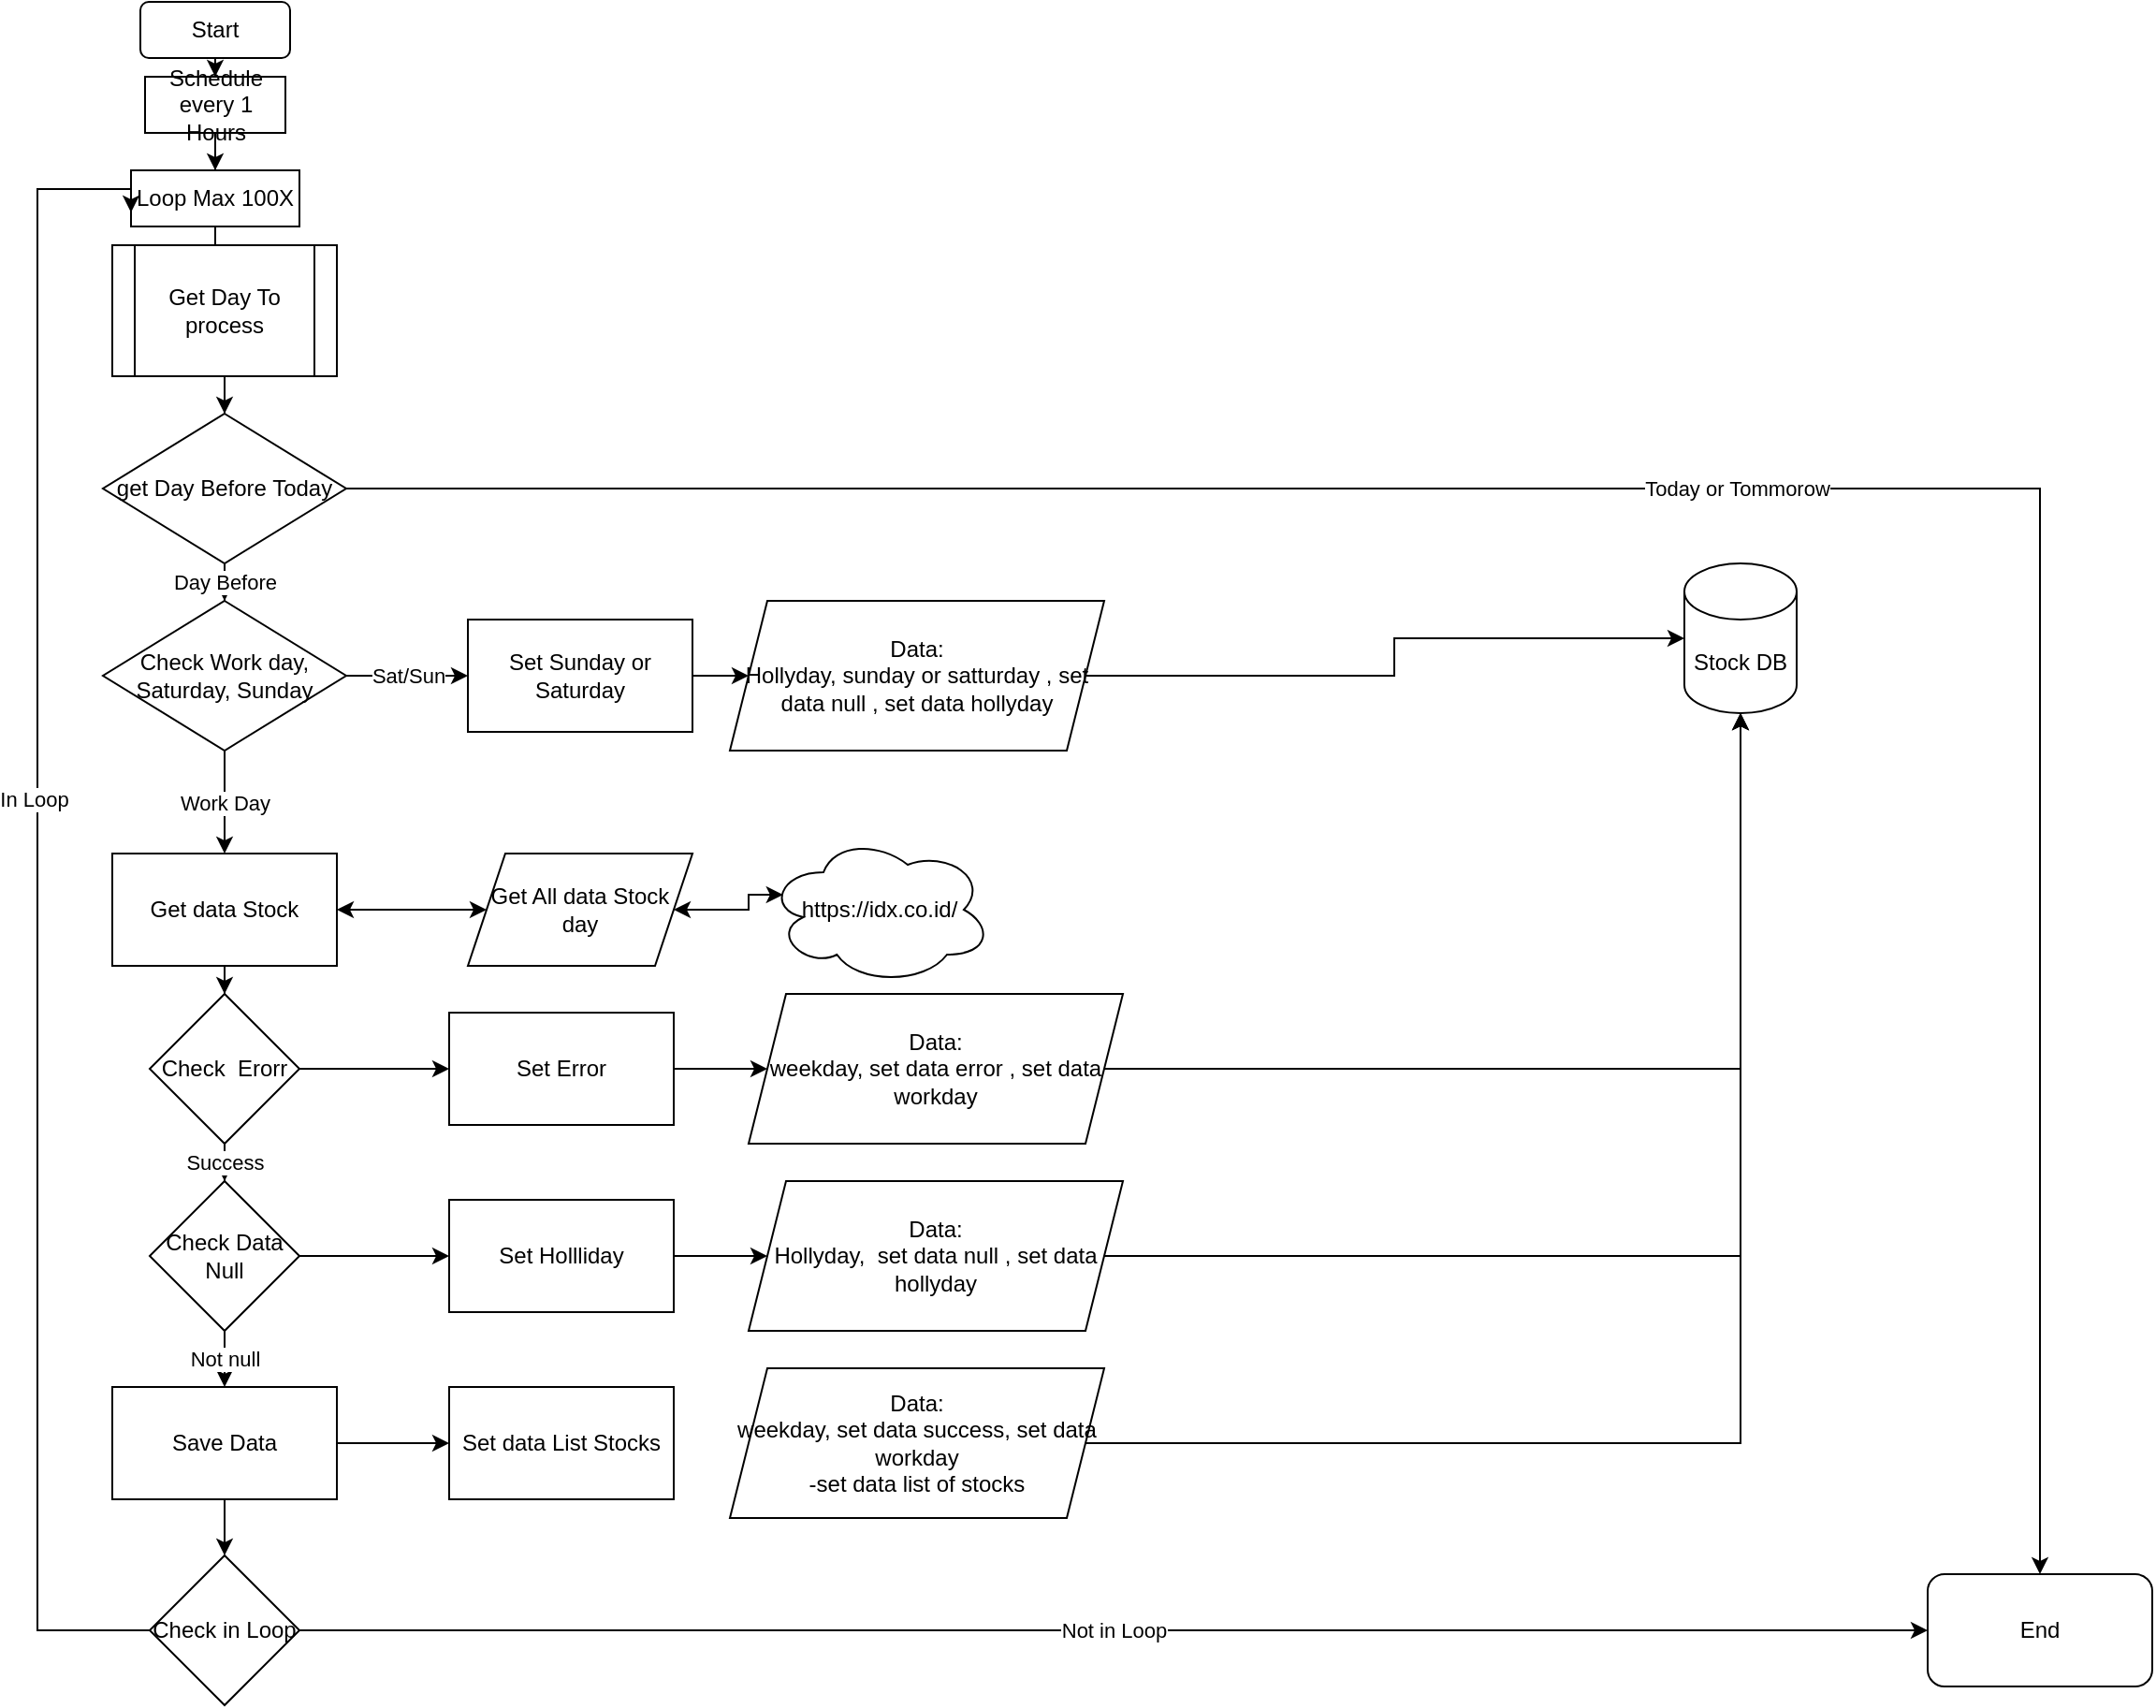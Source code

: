 <mxfile version="19.0.3" type="device"><diagram name="Page-1" id="8ce9d11a-91a2-4d17-14d8-a56ed91bf033"><mxGraphModel dx="1483" dy="1791" grid="1" gridSize="10" guides="1" tooltips="1" connect="1" arrows="1" fold="1" page="1" pageScale="1" pageWidth="1100" pageHeight="850" background="none" math="0" shadow="0"><root><mxCell id="0"/><mxCell id="1" parent="0"/><mxCell id="T50eUzGw2Pn-1HOos3Ek-21" value="" style="edgeStyle=orthogonalEdgeStyle;rounded=0;orthogonalLoop=1;jettySize=auto;html=1;entryX=0.5;entryY=0;entryDx=0;entryDy=0;" edge="1" parent="1" source="T50eUzGw2Pn-1HOos3Ek-2" target="T50eUzGw2Pn-1HOos3Ek-43"><mxGeometry relative="1" as="geometry"><mxPoint x="145" y="20" as="targetPoint"/></mxGeometry></mxCell><mxCell id="T50eUzGw2Pn-1HOos3Ek-2" value="Start" style="rounded=1;whiteSpace=wrap;html=1;" vertex="1" parent="1"><mxGeometry x="105" y="-30" width="80" height="30" as="geometry"/></mxCell><mxCell id="T50eUzGw2Pn-1HOos3Ek-22" value="" style="edgeStyle=orthogonalEdgeStyle;rounded=0;orthogonalLoop=1;jettySize=auto;html=1;" edge="1" parent="1" source="T50eUzGw2Pn-1HOos3Ek-3" target="T50eUzGw2Pn-1HOos3Ek-6"><mxGeometry relative="1" as="geometry"/></mxCell><mxCell id="T50eUzGw2Pn-1HOos3Ek-3" value="Loop Max 100X" style="rounded=0;whiteSpace=wrap;html=1;" vertex="1" parent="1"><mxGeometry x="100" y="60" width="90" height="30" as="geometry"/></mxCell><mxCell id="T50eUzGw2Pn-1HOos3Ek-23" style="edgeStyle=orthogonalEdgeStyle;rounded=0;orthogonalLoop=1;jettySize=auto;html=1;" edge="1" parent="1" source="T50eUzGw2Pn-1HOos3Ek-6" target="T50eUzGw2Pn-1HOos3Ek-8"><mxGeometry relative="1" as="geometry"/></mxCell><mxCell id="T50eUzGw2Pn-1HOos3Ek-6" value="Get Day To process" style="shape=process;whiteSpace=wrap;html=1;backgroundOutline=1;" vertex="1" parent="1"><mxGeometry x="90" y="100" width="120" height="70" as="geometry"/></mxCell><mxCell id="T50eUzGw2Pn-1HOos3Ek-11" value="Today or Tommorow" style="edgeStyle=orthogonalEdgeStyle;rounded=0;orthogonalLoop=1;jettySize=auto;html=1;" edge="1" parent="1" source="T50eUzGw2Pn-1HOos3Ek-8" target="T50eUzGw2Pn-1HOos3Ek-10"><mxGeometry relative="1" as="geometry"/></mxCell><mxCell id="T50eUzGw2Pn-1HOos3Ek-14" value="Day Before" style="edgeStyle=orthogonalEdgeStyle;rounded=0;orthogonalLoop=1;jettySize=auto;html=1;entryX=0.5;entryY=0;entryDx=0;entryDy=0;" edge="1" parent="1" source="T50eUzGw2Pn-1HOos3Ek-8" target="T50eUzGw2Pn-1HOos3Ek-12"><mxGeometry relative="1" as="geometry"/></mxCell><mxCell id="T50eUzGw2Pn-1HOos3Ek-8" value="get Day Before Today" style="rhombus;whiteSpace=wrap;html=1;" vertex="1" parent="1"><mxGeometry x="85" y="190" width="130" height="80" as="geometry"/></mxCell><mxCell id="T50eUzGw2Pn-1HOos3Ek-10" value="End" style="rounded=1;whiteSpace=wrap;html=1;" vertex="1" parent="1"><mxGeometry x="1060" y="810" width="120" height="60" as="geometry"/></mxCell><mxCell id="T50eUzGw2Pn-1HOos3Ek-20" value="Sat/Sun" style="edgeStyle=orthogonalEdgeStyle;rounded=0;orthogonalLoop=1;jettySize=auto;html=1;entryX=0;entryY=0.5;entryDx=0;entryDy=0;" edge="1" parent="1" source="T50eUzGw2Pn-1HOos3Ek-12" target="T50eUzGw2Pn-1HOos3Ek-15"><mxGeometry relative="1" as="geometry"><Array as="points"><mxPoint x="230" y="330"/><mxPoint x="230" y="330"/></Array></mxGeometry></mxCell><mxCell id="T50eUzGw2Pn-1HOos3Ek-27" value="Work Day" style="edgeStyle=orthogonalEdgeStyle;rounded=0;orthogonalLoop=1;jettySize=auto;html=1;" edge="1" parent="1" source="T50eUzGw2Pn-1HOos3Ek-12" target="T50eUzGw2Pn-1HOos3Ek-24"><mxGeometry relative="1" as="geometry"/></mxCell><mxCell id="T50eUzGw2Pn-1HOos3Ek-12" value="Check Work day, Saturday, Sunday" style="rhombus;whiteSpace=wrap;html=1;" vertex="1" parent="1"><mxGeometry x="85" y="290" width="130" height="80" as="geometry"/></mxCell><mxCell id="T50eUzGw2Pn-1HOos3Ek-19" style="edgeStyle=orthogonalEdgeStyle;rounded=0;orthogonalLoop=1;jettySize=auto;html=1;entryX=0;entryY=0.5;entryDx=0;entryDy=0;" edge="1" parent="1" source="T50eUzGw2Pn-1HOos3Ek-15" target="T50eUzGw2Pn-1HOos3Ek-17"><mxGeometry relative="1" as="geometry"/></mxCell><mxCell id="T50eUzGw2Pn-1HOos3Ek-15" value="Set Sunday or Saturday" style="rounded=0;whiteSpace=wrap;html=1;" vertex="1" parent="1"><mxGeometry x="280" y="300" width="120" height="60" as="geometry"/></mxCell><mxCell id="T50eUzGw2Pn-1HOos3Ek-16" value="Stock DB" style="shape=cylinder3;whiteSpace=wrap;html=1;boundedLbl=1;backgroundOutline=1;size=15;" vertex="1" parent="1"><mxGeometry x="930" y="270" width="60" height="80" as="geometry"/></mxCell><mxCell id="T50eUzGw2Pn-1HOos3Ek-18" style="edgeStyle=orthogonalEdgeStyle;rounded=0;orthogonalLoop=1;jettySize=auto;html=1;entryX=0;entryY=0.5;entryDx=0;entryDy=0;entryPerimeter=0;" edge="1" parent="1" source="T50eUzGw2Pn-1HOos3Ek-17" target="T50eUzGw2Pn-1HOos3Ek-16"><mxGeometry relative="1" as="geometry"/></mxCell><mxCell id="T50eUzGw2Pn-1HOos3Ek-17" value="Data:&lt;br&gt;Hollyday, sunday or satturday , set data null , set data hollyday" style="shape=parallelogram;perimeter=parallelogramPerimeter;whiteSpace=wrap;html=1;fixedSize=1;" vertex="1" parent="1"><mxGeometry x="420" y="290" width="200" height="80" as="geometry"/></mxCell><mxCell id="T50eUzGw2Pn-1HOos3Ek-35" style="edgeStyle=orthogonalEdgeStyle;rounded=0;orthogonalLoop=1;jettySize=auto;html=1;entryX=0.5;entryY=0;entryDx=0;entryDy=0;" edge="1" parent="1" source="T50eUzGw2Pn-1HOos3Ek-24" target="T50eUzGw2Pn-1HOos3Ek-32"><mxGeometry relative="1" as="geometry"/></mxCell><mxCell id="T50eUzGw2Pn-1HOos3Ek-24" value="Get data Stock" style="rounded=0;whiteSpace=wrap;html=1;" vertex="1" parent="1"><mxGeometry x="90" y="425" width="120" height="60" as="geometry"/></mxCell><mxCell id="T50eUzGw2Pn-1HOos3Ek-25" value="https://idx.co.id/" style="ellipse;shape=cloud;whiteSpace=wrap;html=1;" vertex="1" parent="1"><mxGeometry x="440" y="415" width="120" height="80" as="geometry"/></mxCell><mxCell id="T50eUzGw2Pn-1HOos3Ek-31" style="edgeStyle=orthogonalEdgeStyle;rounded=0;orthogonalLoop=1;jettySize=auto;html=1;entryX=0.07;entryY=0.4;entryDx=0;entryDy=0;entryPerimeter=0;startArrow=classic;startFill=1;" edge="1" parent="1" source="T50eUzGw2Pn-1HOos3Ek-26" target="T50eUzGw2Pn-1HOos3Ek-25"><mxGeometry relative="1" as="geometry"><Array as="points"><mxPoint x="430" y="455"/><mxPoint x="430" y="447"/></Array></mxGeometry></mxCell><mxCell id="T50eUzGw2Pn-1HOos3Ek-26" value="Get All data Stock day" style="shape=parallelogram;perimeter=parallelogramPerimeter;whiteSpace=wrap;html=1;fixedSize=1;" vertex="1" parent="1"><mxGeometry x="280" y="425" width="120" height="60" as="geometry"/></mxCell><mxCell id="T50eUzGw2Pn-1HOos3Ek-29" value="" style="endArrow=classic;startArrow=classic;html=1;rounded=0;exitX=1;exitY=0.5;exitDx=0;exitDy=0;entryX=0;entryY=0.5;entryDx=0;entryDy=0;" edge="1" parent="1" source="T50eUzGw2Pn-1HOos3Ek-24" target="T50eUzGw2Pn-1HOos3Ek-26"><mxGeometry width="50" height="50" relative="1" as="geometry"><mxPoint x="270" y="450" as="sourcePoint"/><mxPoint x="270" y="460" as="targetPoint"/></mxGeometry></mxCell><mxCell id="T50eUzGw2Pn-1HOos3Ek-36" value="Success" style="edgeStyle=orthogonalEdgeStyle;rounded=0;orthogonalLoop=1;jettySize=auto;html=1;" edge="1" parent="1" source="T50eUzGw2Pn-1HOos3Ek-32" target="T50eUzGw2Pn-1HOos3Ek-33"><mxGeometry relative="1" as="geometry"/></mxCell><mxCell id="T50eUzGw2Pn-1HOos3Ek-53" value="" style="edgeStyle=orthogonalEdgeStyle;rounded=0;orthogonalLoop=1;jettySize=auto;html=1;startArrow=none;startFill=0;" edge="1" parent="1" source="T50eUzGw2Pn-1HOos3Ek-32" target="T50eUzGw2Pn-1HOos3Ek-45"><mxGeometry relative="1" as="geometry"/></mxCell><mxCell id="T50eUzGw2Pn-1HOos3Ek-32" value="Check&amp;nbsp; Erorr" style="rhombus;whiteSpace=wrap;html=1;" vertex="1" parent="1"><mxGeometry x="110" y="500" width="80" height="80" as="geometry"/></mxCell><mxCell id="T50eUzGw2Pn-1HOos3Ek-37" value="Not null" style="edgeStyle=orthogonalEdgeStyle;rounded=0;orthogonalLoop=1;jettySize=auto;html=1;" edge="1" parent="1" source="T50eUzGw2Pn-1HOos3Ek-33" target="T50eUzGw2Pn-1HOos3Ek-34"><mxGeometry relative="1" as="geometry"/></mxCell><mxCell id="T50eUzGw2Pn-1HOos3Ek-58" value="" style="edgeStyle=orthogonalEdgeStyle;rounded=0;orthogonalLoop=1;jettySize=auto;html=1;startArrow=none;startFill=0;" edge="1" parent="1" source="T50eUzGw2Pn-1HOos3Ek-33" target="T50eUzGw2Pn-1HOos3Ek-56"><mxGeometry relative="1" as="geometry"/></mxCell><mxCell id="T50eUzGw2Pn-1HOos3Ek-33" value="Check Data Null" style="rhombus;whiteSpace=wrap;html=1;" vertex="1" parent="1"><mxGeometry x="110" y="600" width="80" height="80" as="geometry"/></mxCell><mxCell id="T50eUzGw2Pn-1HOos3Ek-39" value="" style="edgeStyle=orthogonalEdgeStyle;rounded=0;orthogonalLoop=1;jettySize=auto;html=1;" edge="1" parent="1" source="T50eUzGw2Pn-1HOos3Ek-34" target="T50eUzGw2Pn-1HOos3Ek-38"><mxGeometry relative="1" as="geometry"/></mxCell><mxCell id="T50eUzGw2Pn-1HOos3Ek-63" value="" style="edgeStyle=orthogonalEdgeStyle;rounded=0;orthogonalLoop=1;jettySize=auto;html=1;startArrow=none;startFill=0;" edge="1" parent="1" source="T50eUzGw2Pn-1HOos3Ek-34" target="T50eUzGw2Pn-1HOos3Ek-62"><mxGeometry relative="1" as="geometry"/></mxCell><mxCell id="T50eUzGw2Pn-1HOos3Ek-34" value="Save Data" style="rounded=0;whiteSpace=wrap;html=1;" vertex="1" parent="1"><mxGeometry x="90" y="710" width="120" height="60" as="geometry"/></mxCell><mxCell id="T50eUzGw2Pn-1HOos3Ek-41" style="edgeStyle=orthogonalEdgeStyle;rounded=0;orthogonalLoop=1;jettySize=auto;html=1;exitX=0;exitY=0.5;exitDx=0;exitDy=0;entryX=0;entryY=0.75;entryDx=0;entryDy=0;" edge="1" parent="1" source="T50eUzGw2Pn-1HOos3Ek-38" target="T50eUzGw2Pn-1HOos3Ek-3"><mxGeometry relative="1" as="geometry"><Array as="points"><mxPoint x="50" y="840"/><mxPoint x="50" y="70"/><mxPoint x="100" y="70"/></Array></mxGeometry></mxCell><mxCell id="T50eUzGw2Pn-1HOos3Ek-42" value="In Loop" style="edgeLabel;html=1;align=center;verticalAlign=middle;resizable=0;points=[];" vertex="1" connectable="0" parent="T50eUzGw2Pn-1HOos3Ek-41"><mxGeometry x="0.131" y="2" relative="1" as="geometry"><mxPoint as="offset"/></mxGeometry></mxCell><mxCell id="T50eUzGw2Pn-1HOos3Ek-61" value="Not in Loop" style="edgeStyle=orthogonalEdgeStyle;rounded=0;orthogonalLoop=1;jettySize=auto;html=1;startArrow=none;startFill=0;" edge="1" parent="1" source="T50eUzGw2Pn-1HOos3Ek-38" target="T50eUzGw2Pn-1HOos3Ek-10"><mxGeometry relative="1" as="geometry"/></mxCell><mxCell id="T50eUzGw2Pn-1HOos3Ek-38" value="Check in Loop" style="rhombus;whiteSpace=wrap;html=1;" vertex="1" parent="1"><mxGeometry x="110" y="800" width="80" height="80" as="geometry"/></mxCell><mxCell id="T50eUzGw2Pn-1HOos3Ek-44" value="" style="edgeStyle=orthogonalEdgeStyle;rounded=0;orthogonalLoop=1;jettySize=auto;html=1;entryX=0.5;entryY=0;entryDx=0;entryDy=0;" edge="1" parent="1" source="T50eUzGw2Pn-1HOos3Ek-43" target="T50eUzGw2Pn-1HOos3Ek-3"><mxGeometry relative="1" as="geometry"/></mxCell><mxCell id="T50eUzGw2Pn-1HOos3Ek-43" value="Schedule every 1 Hours" style="rounded=0;whiteSpace=wrap;html=1;" vertex="1" parent="1"><mxGeometry x="107.5" y="10" width="75" height="30" as="geometry"/></mxCell><mxCell id="T50eUzGw2Pn-1HOos3Ek-54" value="" style="edgeStyle=orthogonalEdgeStyle;rounded=0;orthogonalLoop=1;jettySize=auto;html=1;startArrow=none;startFill=0;" edge="1" parent="1" source="T50eUzGw2Pn-1HOos3Ek-45" target="T50eUzGw2Pn-1HOos3Ek-46"><mxGeometry relative="1" as="geometry"/></mxCell><mxCell id="T50eUzGw2Pn-1HOos3Ek-45" value="Set Error" style="rounded=0;whiteSpace=wrap;html=1;" vertex="1" parent="1"><mxGeometry x="270" y="510" width="120" height="60" as="geometry"/></mxCell><mxCell id="T50eUzGw2Pn-1HOos3Ek-55" style="edgeStyle=orthogonalEdgeStyle;rounded=0;orthogonalLoop=1;jettySize=auto;html=1;startArrow=none;startFill=0;" edge="1" parent="1" source="T50eUzGw2Pn-1HOos3Ek-46" target="T50eUzGw2Pn-1HOos3Ek-16"><mxGeometry relative="1" as="geometry"/></mxCell><mxCell id="T50eUzGw2Pn-1HOos3Ek-46" value="Data:&lt;br&gt;weekday, set data error , set data workday" style="shape=parallelogram;perimeter=parallelogramPerimeter;whiteSpace=wrap;html=1;fixedSize=1;" vertex="1" parent="1"><mxGeometry x="430" y="500" width="200" height="80" as="geometry"/></mxCell><mxCell id="T50eUzGw2Pn-1HOos3Ek-59" value="" style="edgeStyle=orthogonalEdgeStyle;rounded=0;orthogonalLoop=1;jettySize=auto;html=1;startArrow=none;startFill=0;" edge="1" parent="1" source="T50eUzGw2Pn-1HOos3Ek-56" target="T50eUzGw2Pn-1HOos3Ek-57"><mxGeometry relative="1" as="geometry"/></mxCell><mxCell id="T50eUzGw2Pn-1HOos3Ek-56" value="Set Hollliday" style="rounded=0;whiteSpace=wrap;html=1;" vertex="1" parent="1"><mxGeometry x="270" y="610" width="120" height="60" as="geometry"/></mxCell><mxCell id="T50eUzGw2Pn-1HOos3Ek-60" style="edgeStyle=orthogonalEdgeStyle;rounded=0;orthogonalLoop=1;jettySize=auto;html=1;startArrow=none;startFill=0;" edge="1" parent="1" source="T50eUzGw2Pn-1HOos3Ek-57" target="T50eUzGw2Pn-1HOos3Ek-16"><mxGeometry relative="1" as="geometry"><mxPoint x="960" y="360" as="targetPoint"/></mxGeometry></mxCell><mxCell id="T50eUzGw2Pn-1HOos3Ek-57" value="Data:&lt;br&gt;Hollyday,&amp;nbsp; set data null , set data hollyday" style="shape=parallelogram;perimeter=parallelogramPerimeter;whiteSpace=wrap;html=1;fixedSize=1;" vertex="1" parent="1"><mxGeometry x="430" y="600" width="200" height="80" as="geometry"/></mxCell><mxCell id="T50eUzGw2Pn-1HOos3Ek-62" value="Set data List Stocks" style="rounded=0;whiteSpace=wrap;html=1;" vertex="1" parent="1"><mxGeometry x="270" y="710" width="120" height="60" as="geometry"/></mxCell><mxCell id="T50eUzGw2Pn-1HOos3Ek-65" style="edgeStyle=orthogonalEdgeStyle;rounded=0;orthogonalLoop=1;jettySize=auto;html=1;entryX=0.5;entryY=1;entryDx=0;entryDy=0;entryPerimeter=0;startArrow=none;startFill=0;" edge="1" parent="1" source="T50eUzGw2Pn-1HOos3Ek-64" target="T50eUzGw2Pn-1HOos3Ek-16"><mxGeometry relative="1" as="geometry"/></mxCell><mxCell id="T50eUzGw2Pn-1HOos3Ek-64" value="Data:&lt;br&gt;weekday, set data success, set data workday&lt;br&gt;-set data list of stocks" style="shape=parallelogram;perimeter=parallelogramPerimeter;whiteSpace=wrap;html=1;fixedSize=1;" vertex="1" parent="1"><mxGeometry x="420" y="700" width="200" height="80" as="geometry"/></mxCell></root></mxGraphModel></diagram></mxfile>